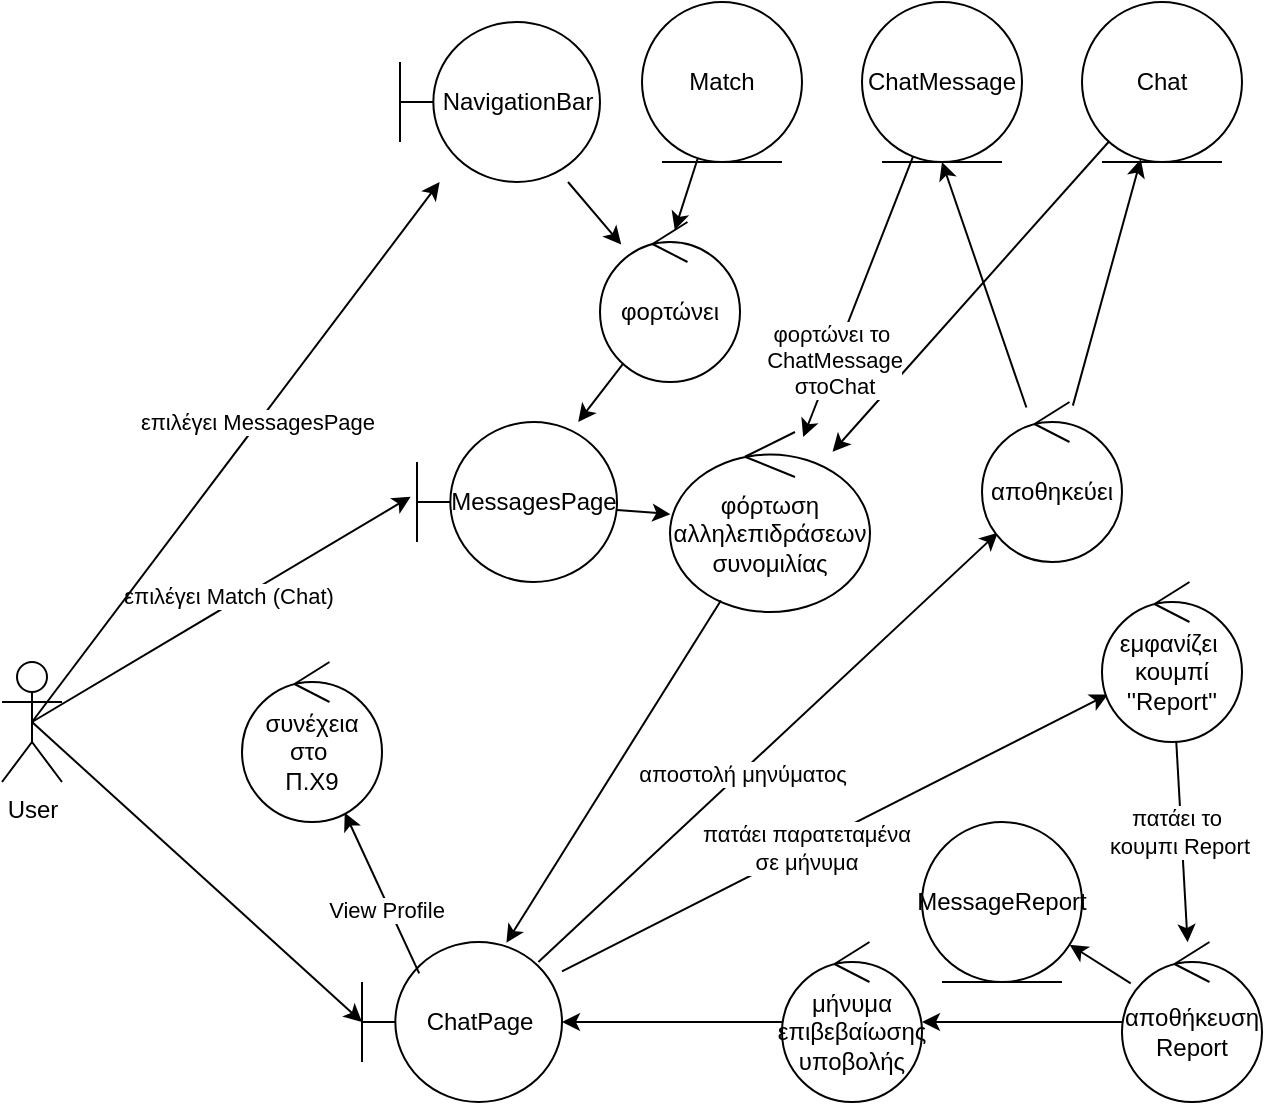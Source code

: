 <mxfile version="27.0.9">
  <diagram name="Page-1" id="gA3G4DaGv4zulem_oDaO">
    <mxGraphModel dx="524" dy="1817" grid="1" gridSize="10" guides="1" tooltips="1" connect="1" arrows="1" fold="1" page="1" pageScale="1" pageWidth="827" pageHeight="1169" math="0" shadow="0">
      <root>
        <mxCell id="0" />
        <mxCell id="1" parent="0" />
        <mxCell id="Scl-Rc-_g2JWEkUubuvL-7" style="rounded=0;orthogonalLoop=1;jettySize=auto;html=1;exitX=0.5;exitY=0.5;exitDx=0;exitDy=0;exitPerimeter=0;entryX=-0.032;entryY=0.467;entryDx=0;entryDy=0;entryPerimeter=0;" parent="1" source="Scl-Rc-_g2JWEkUubuvL-1" target="MRIIMXyDBB1zQEnj7h70-1" edge="1">
          <mxGeometry relative="1" as="geometry">
            <mxPoint x="267" y="171.52" as="targetPoint" />
          </mxGeometry>
        </mxCell>
        <mxCell id="MRIIMXyDBB1zQEnj7h70-16" value="επιλέγει Match (Chat)" style="edgeLabel;html=1;align=center;verticalAlign=middle;resizable=0;points=[];" parent="Scl-Rc-_g2JWEkUubuvL-7" vertex="1" connectable="0">
          <mxGeometry x="0.059" y="4" relative="1" as="geometry">
            <mxPoint as="offset" />
          </mxGeometry>
        </mxCell>
        <mxCell id="nCBGBeG7YsfZ1oKhe83g-3" style="rounded=0;orthogonalLoop=1;jettySize=auto;html=1;exitX=0.5;exitY=0.5;exitDx=0;exitDy=0;exitPerimeter=0;" parent="1" source="Scl-Rc-_g2JWEkUubuvL-1" target="nCBGBeG7YsfZ1oKhe83g-1" edge="1">
          <mxGeometry relative="1" as="geometry" />
        </mxCell>
        <mxCell id="nCBGBeG7YsfZ1oKhe83g-4" value="επιλέγει MessagesPage&amp;nbsp;" style="edgeLabel;html=1;align=center;verticalAlign=middle;resizable=0;points=[];" parent="nCBGBeG7YsfZ1oKhe83g-3" vertex="1" connectable="0">
          <mxGeometry x="0.111" relative="1" as="geometry">
            <mxPoint as="offset" />
          </mxGeometry>
        </mxCell>
        <mxCell id="Scl-Rc-_g2JWEkUubuvL-1" value="User" style="shape=umlActor;verticalLabelPosition=bottom;verticalAlign=top;html=1;outlineConnect=0;" parent="1" vertex="1">
          <mxGeometry x="80" y="250" width="30" height="60" as="geometry" />
        </mxCell>
        <mxCell id="Scl-Rc-_g2JWEkUubuvL-41" style="edgeStyle=none;rounded=0;orthogonalLoop=1;jettySize=auto;html=1;entryX=-0.03;entryY=0.508;entryDx=0;entryDy=0;entryPerimeter=0;" parent="1" edge="1">
          <mxGeometry relative="1" as="geometry">
            <mxPoint x="247" y="160.64" as="targetPoint" />
            <Array as="points">
              <mxPoint x="60" y="410" />
              <mxPoint x="60" y="160" />
            </Array>
          </mxGeometry>
        </mxCell>
        <mxCell id="MRIIMXyDBB1zQEnj7h70-20" value="" style="edgeStyle=none;rounded=0;orthogonalLoop=1;jettySize=auto;html=1;" parent="1" source="MRIIMXyDBB1zQEnj7h70-1" target="MRIIMXyDBB1zQEnj7h70-18" edge="1">
          <mxGeometry relative="1" as="geometry" />
        </mxCell>
        <mxCell id="MRIIMXyDBB1zQEnj7h70-1" value="MessagesPage" style="shape=umlBoundary;whiteSpace=wrap;html=1;" parent="1" vertex="1">
          <mxGeometry x="287.5" y="130" width="100" height="80" as="geometry" />
        </mxCell>
        <mxCell id="MRIIMXyDBB1zQEnj7h70-12" value="" style="rounded=0;orthogonalLoop=1;jettySize=auto;html=1;entryX=0.534;entryY=0.05;entryDx=0;entryDy=0;entryPerimeter=0;" parent="1" source="MRIIMXyDBB1zQEnj7h70-10" target="MRIIMXyDBB1zQEnj7h70-14" edge="1">
          <mxGeometry relative="1" as="geometry">
            <mxPoint x="270" y="90" as="targetPoint" />
          </mxGeometry>
        </mxCell>
        <mxCell id="MRIIMXyDBB1zQEnj7h70-10" value="Match" style="ellipse;shape=umlEntity;whiteSpace=wrap;html=1;" parent="1" vertex="1">
          <mxGeometry x="400" y="-80" width="80" height="80" as="geometry" />
        </mxCell>
        <mxCell id="nCBGBeG7YsfZ1oKhe83g-40" style="edgeStyle=none;rounded=0;orthogonalLoop=1;jettySize=auto;html=1;" parent="1" source="MRIIMXyDBB1zQEnj7h70-11" target="MRIIMXyDBB1zQEnj7h70-18" edge="1">
          <mxGeometry relative="1" as="geometry" />
        </mxCell>
        <mxCell id="MRIIMXyDBB1zQEnj7h70-11" value="Chat" style="ellipse;shape=umlEntity;whiteSpace=wrap;html=1;" parent="1" vertex="1">
          <mxGeometry x="620" y="-80" width="80" height="80" as="geometry" />
        </mxCell>
        <mxCell id="MRIIMXyDBB1zQEnj7h70-15" value="" style="rounded=0;orthogonalLoop=1;jettySize=auto;html=1;" parent="1" source="MRIIMXyDBB1zQEnj7h70-14" target="MRIIMXyDBB1zQEnj7h70-1" edge="1">
          <mxGeometry relative="1" as="geometry" />
        </mxCell>
        <mxCell id="MRIIMXyDBB1zQEnj7h70-14" value="φορτώνει" style="ellipse;shape=umlControl;whiteSpace=wrap;html=1;" parent="1" vertex="1">
          <mxGeometry x="379" y="30" width="70" height="80" as="geometry" />
        </mxCell>
        <mxCell id="MRIIMXyDBB1zQEnj7h70-18" value="φόρτωση&lt;div&gt;αλληλεπιδράσεων συνομιλίας&lt;/div&gt;" style="ellipse;shape=umlControl;whiteSpace=wrap;html=1;" parent="1" vertex="1">
          <mxGeometry x="414" y="135" width="100" height="90" as="geometry" />
        </mxCell>
        <mxCell id="MRIIMXyDBB1zQEnj7h70-28" value="" style="edgeStyle=none;rounded=0;orthogonalLoop=1;jettySize=auto;html=1;exitX=0.882;exitY=0.125;exitDx=0;exitDy=0;exitPerimeter=0;" parent="1" source="MRIIMXyDBB1zQEnj7h70-21" target="MRIIMXyDBB1zQEnj7h70-27" edge="1">
          <mxGeometry relative="1" as="geometry" />
        </mxCell>
        <mxCell id="MRIIMXyDBB1zQEnj7h70-31" value="αποστολή μηνύματος" style="edgeLabel;html=1;align=center;verticalAlign=middle;resizable=0;points=[];" parent="MRIIMXyDBB1zQEnj7h70-28" vertex="1" connectable="0">
          <mxGeometry x="-0.119" relative="1" as="geometry">
            <mxPoint as="offset" />
          </mxGeometry>
        </mxCell>
        <mxCell id="nCBGBeG7YsfZ1oKhe83g-11" style="rounded=0;orthogonalLoop=1;jettySize=auto;html=1;" parent="1" source="MRIIMXyDBB1zQEnj7h70-21" target="nCBGBeG7YsfZ1oKhe83g-10" edge="1">
          <mxGeometry relative="1" as="geometry" />
        </mxCell>
        <mxCell id="nCBGBeG7YsfZ1oKhe83g-12" value="πατάει παρατεταμένα&lt;div&gt;σε μήνυμα&lt;/div&gt;" style="edgeLabel;html=1;align=center;verticalAlign=middle;resizable=0;points=[];" parent="nCBGBeG7YsfZ1oKhe83g-11" vertex="1" connectable="0">
          <mxGeometry x="0.155" y="2" relative="1" as="geometry">
            <mxPoint x="-35" y="20" as="offset" />
          </mxGeometry>
        </mxCell>
        <mxCell id="MRIIMXyDBB1zQEnj7h70-21" value="&lt;div style=&quot;text-align: left;&quot;&gt;ChatPage&lt;/div&gt;" style="shape=umlBoundary;whiteSpace=wrap;html=1;" parent="1" vertex="1">
          <mxGeometry x="260" y="390" width="100" height="80" as="geometry" />
        </mxCell>
        <mxCell id="MRIIMXyDBB1zQEnj7h70-22" style="edgeStyle=none;rounded=0;orthogonalLoop=1;jettySize=auto;html=1;entryX=0.722;entryY=0.005;entryDx=0;entryDy=0;entryPerimeter=0;" parent="1" source="MRIIMXyDBB1zQEnj7h70-18" target="MRIIMXyDBB1zQEnj7h70-21" edge="1">
          <mxGeometry relative="1" as="geometry" />
        </mxCell>
        <mxCell id="MRIIMXyDBB1zQEnj7h70-23" style="edgeStyle=none;rounded=0;orthogonalLoop=1;jettySize=auto;html=1;exitX=0.5;exitY=0.5;exitDx=0;exitDy=0;exitPerimeter=0;entryX=0;entryY=0.5;entryDx=0;entryDy=0;entryPerimeter=0;" parent="1" source="Scl-Rc-_g2JWEkUubuvL-1" target="MRIIMXyDBB1zQEnj7h70-21" edge="1">
          <mxGeometry relative="1" as="geometry" />
        </mxCell>
        <mxCell id="MRIIMXyDBB1zQEnj7h70-26" value="" style="ellipse;whiteSpace=wrap;html=1;align=center;aspect=fixed;fillColor=none;strokeColor=none;resizable=0;perimeter=centerPerimeter;rotatable=0;allowArrows=0;points=[];outlineConnect=1;" parent="1" vertex="1">
          <mxGeometry x="340" y="100" width="10" height="10" as="geometry" />
        </mxCell>
        <mxCell id="nCBGBeG7YsfZ1oKhe83g-8" style="rounded=0;orthogonalLoop=1;jettySize=auto;html=1;entryX=0.5;entryY=1;entryDx=0;entryDy=0;" parent="1" source="MRIIMXyDBB1zQEnj7h70-27" target="nCBGBeG7YsfZ1oKhe83g-6" edge="1">
          <mxGeometry relative="1" as="geometry" />
        </mxCell>
        <mxCell id="nCBGBeG7YsfZ1oKhe83g-37" style="edgeStyle=none;rounded=0;orthogonalLoop=1;jettySize=auto;html=1;" parent="1" source="MRIIMXyDBB1zQEnj7h70-27" target="MRIIMXyDBB1zQEnj7h70-11" edge="1">
          <mxGeometry relative="1" as="geometry" />
        </mxCell>
        <mxCell id="MRIIMXyDBB1zQEnj7h70-27" value="αποθηκεύει" style="ellipse;shape=umlControl;whiteSpace=wrap;html=1;" parent="1" vertex="1">
          <mxGeometry x="570" y="120" width="70" height="80" as="geometry" />
        </mxCell>
        <mxCell id="MRIIMXyDBB1zQEnj7h70-38" value="συνέχεια στο&amp;nbsp;&lt;div&gt;Π.Χ9&lt;/div&gt;" style="ellipse;shape=umlControl;whiteSpace=wrap;html=1;" parent="1" vertex="1">
          <mxGeometry x="200" y="250" width="70" height="80" as="geometry" />
        </mxCell>
        <mxCell id="MRIIMXyDBB1zQEnj7h70-39" style="edgeStyle=none;rounded=0;orthogonalLoop=1;jettySize=auto;html=1;exitX=0.286;exitY=0.196;exitDx=0;exitDy=0;exitPerimeter=0;" parent="1" source="MRIIMXyDBB1zQEnj7h70-21" target="MRIIMXyDBB1zQEnj7h70-38" edge="1">
          <mxGeometry relative="1" as="geometry" />
        </mxCell>
        <mxCell id="nCBGBeG7YsfZ1oKhe83g-5" value="View Profile" style="edgeLabel;html=1;align=center;verticalAlign=middle;resizable=0;points=[];" parent="MRIIMXyDBB1zQEnj7h70-39" vertex="1" connectable="0">
          <mxGeometry x="-0.18" y="2" relative="1" as="geometry">
            <mxPoint as="offset" />
          </mxGeometry>
        </mxCell>
        <mxCell id="nCBGBeG7YsfZ1oKhe83g-2" style="rounded=0;orthogonalLoop=1;jettySize=auto;html=1;" parent="1" source="nCBGBeG7YsfZ1oKhe83g-1" target="MRIIMXyDBB1zQEnj7h70-14" edge="1">
          <mxGeometry relative="1" as="geometry" />
        </mxCell>
        <mxCell id="nCBGBeG7YsfZ1oKhe83g-1" value="NavigationBar" style="shape=umlBoundary;whiteSpace=wrap;html=1;" parent="1" vertex="1">
          <mxGeometry x="279" y="-70" width="100" height="80" as="geometry" />
        </mxCell>
        <mxCell id="nCBGBeG7YsfZ1oKhe83g-7" style="rounded=0;orthogonalLoop=1;jettySize=auto;html=1;" parent="1" source="nCBGBeG7YsfZ1oKhe83g-6" target="MRIIMXyDBB1zQEnj7h70-18" edge="1">
          <mxGeometry relative="1" as="geometry" />
        </mxCell>
        <mxCell id="nCBGBeG7YsfZ1oKhe83g-9" value="φορτώνει το&amp;nbsp;&lt;div&gt;ChatMessage&lt;/div&gt;&lt;div&gt;στοChat&lt;/div&gt;" style="edgeLabel;html=1;align=center;verticalAlign=middle;resizable=0;points=[];" parent="nCBGBeG7YsfZ1oKhe83g-7" vertex="1" connectable="0">
          <mxGeometry x="0.439" relative="1" as="geometry">
            <mxPoint as="offset" />
          </mxGeometry>
        </mxCell>
        <mxCell id="nCBGBeG7YsfZ1oKhe83g-6" value="ChatMessage" style="ellipse;shape=umlEntity;whiteSpace=wrap;html=1;" parent="1" vertex="1">
          <mxGeometry x="510" y="-80" width="80" height="80" as="geometry" />
        </mxCell>
        <mxCell id="nCBGBeG7YsfZ1oKhe83g-10" value="εμφανίζει&amp;nbsp;&lt;div&gt;κουμπί &#39;&#39;Report&#39;&#39;&lt;/div&gt;" style="ellipse;shape=umlControl;whiteSpace=wrap;html=1;" parent="1" vertex="1">
          <mxGeometry x="630" y="210" width="70" height="80" as="geometry" />
        </mxCell>
        <mxCell id="nCBGBeG7YsfZ1oKhe83g-18" value="" style="rounded=0;orthogonalLoop=1;jettySize=auto;html=1;" parent="1" source="nCBGBeG7YsfZ1oKhe83g-10" target="nCBGBeG7YsfZ1oKhe83g-17" edge="1">
          <mxGeometry relative="1" as="geometry" />
        </mxCell>
        <mxCell id="nCBGBeG7YsfZ1oKhe83g-21" value="πατάει το&lt;div&gt;&amp;nbsp;κουμπι Report&lt;/div&gt;" style="edgeLabel;html=1;align=center;verticalAlign=middle;resizable=0;points=[];" parent="nCBGBeG7YsfZ1oKhe83g-18" vertex="1" connectable="0">
          <mxGeometry x="-0.105" y="-3" relative="1" as="geometry">
            <mxPoint as="offset" />
          </mxGeometry>
        </mxCell>
        <mxCell id="nCBGBeG7YsfZ1oKhe83g-20" style="rounded=0;orthogonalLoop=1;jettySize=auto;html=1;" parent="1" source="nCBGBeG7YsfZ1oKhe83g-17" target="nCBGBeG7YsfZ1oKhe83g-19" edge="1">
          <mxGeometry relative="1" as="geometry" />
        </mxCell>
        <mxCell id="nCBGBeG7YsfZ1oKhe83g-23" value="" style="rounded=0;orthogonalLoop=1;jettySize=auto;html=1;" parent="1" source="nCBGBeG7YsfZ1oKhe83g-17" target="nCBGBeG7YsfZ1oKhe83g-22" edge="1">
          <mxGeometry relative="1" as="geometry" />
        </mxCell>
        <mxCell id="nCBGBeG7YsfZ1oKhe83g-17" value="αποθήκευση Report" style="ellipse;shape=umlControl;whiteSpace=wrap;html=1;" parent="1" vertex="1">
          <mxGeometry x="640" y="390" width="70" height="80" as="geometry" />
        </mxCell>
        <mxCell id="nCBGBeG7YsfZ1oKhe83g-19" value="MessageReport" style="ellipse;shape=umlEntity;whiteSpace=wrap;html=1;" parent="1" vertex="1">
          <mxGeometry x="540" y="330" width="80" height="80" as="geometry" />
        </mxCell>
        <mxCell id="nCBGBeG7YsfZ1oKhe83g-24" style="rounded=0;orthogonalLoop=1;jettySize=auto;html=1;" parent="1" source="nCBGBeG7YsfZ1oKhe83g-22" target="MRIIMXyDBB1zQEnj7h70-21" edge="1">
          <mxGeometry relative="1" as="geometry">
            <mxPoint x="250" y="562.606" as="targetPoint" />
          </mxGeometry>
        </mxCell>
        <mxCell id="nCBGBeG7YsfZ1oKhe83g-22" value="μήνυμα επιβεβαίωσης&lt;div&gt;υποβολής&lt;/div&gt;" style="ellipse;shape=umlControl;whiteSpace=wrap;html=1;" parent="1" vertex="1">
          <mxGeometry x="470" y="390" width="70" height="80" as="geometry" />
        </mxCell>
      </root>
    </mxGraphModel>
  </diagram>
</mxfile>
